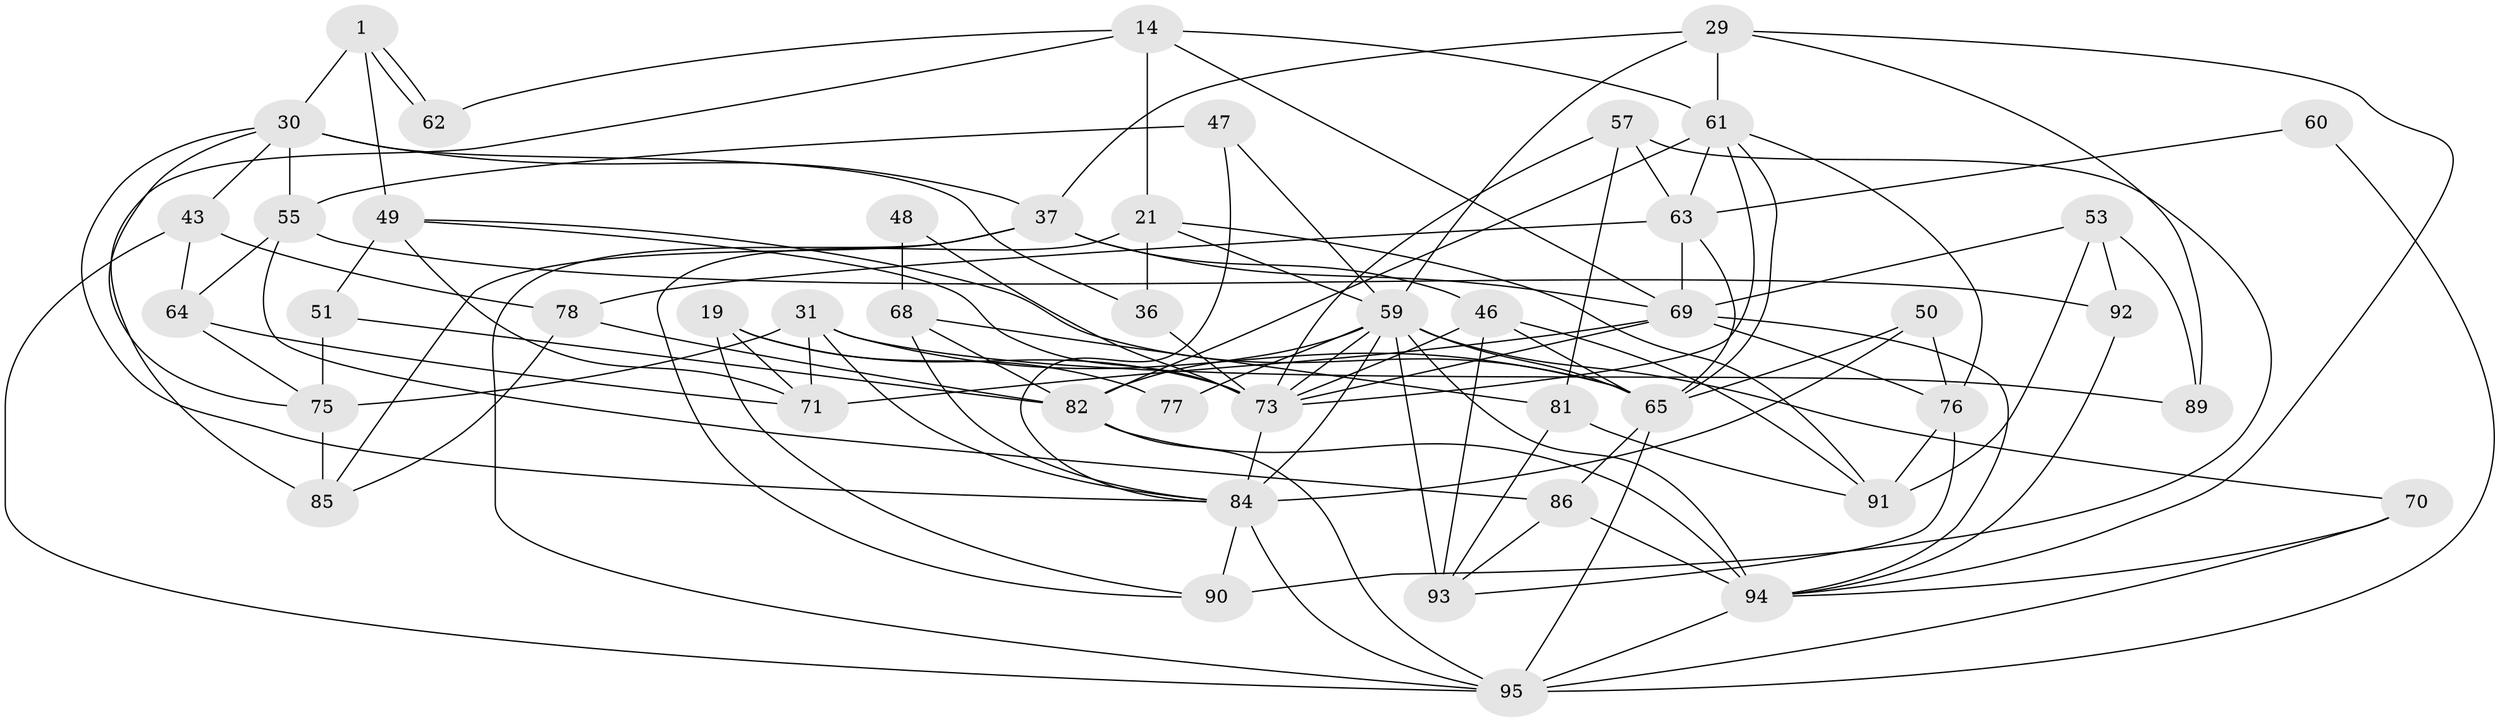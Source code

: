 // original degree distribution, {5: 0.24210526315789474, 2: 0.11578947368421053, 3: 0.29473684210526313, 4: 0.23157894736842105, 6: 0.07368421052631578, 8: 0.010526315789473684, 7: 0.031578947368421054}
// Generated by graph-tools (version 1.1) at 2025/49/03/09/25 04:49:10]
// undirected, 47 vertices, 117 edges
graph export_dot {
graph [start="1"]
  node [color=gray90,style=filled];
  1;
  14;
  19;
  21;
  29;
  30 [super="+27"];
  31 [super="+4"];
  36;
  37 [super="+3"];
  43;
  46 [super="+22"];
  47;
  48;
  49 [super="+39"];
  50;
  51;
  53;
  55 [super="+34+41"];
  57;
  59 [super="+24+35+44"];
  60;
  61 [super="+58"];
  62;
  63 [super="+45+25"];
  64;
  65 [super="+54"];
  68;
  69 [super="+56+15"];
  70 [super="+11"];
  71;
  73 [super="+16+72+42"];
  75 [super="+74"];
  76 [super="+33"];
  77;
  78;
  81;
  82 [super="+28+32"];
  84 [super="+52"];
  85 [super="+8"];
  86 [super="+80"];
  89;
  90 [super="+79"];
  91 [super="+2+87"];
  92;
  93 [super="+67"];
  94 [super="+40+66"];
  95 [super="+83+88"];
  1 -- 62;
  1 -- 62;
  1 -- 49 [weight=2];
  1 -- 30;
  14 -- 61;
  14 -- 21;
  14 -- 62;
  14 -- 85;
  14 -- 69;
  19 -- 71;
  19 -- 77;
  19 -- 90;
  19 -- 73;
  21 -- 36;
  21 -- 91;
  21 -- 90;
  21 -- 59;
  29 -- 89;
  29 -- 37;
  29 -- 61;
  29 -- 59;
  29 -- 94;
  30 -- 75;
  30 -- 36;
  30 -- 43;
  30 -- 37 [weight=2];
  30 -- 55;
  30 -- 84;
  31 -- 71;
  31 -- 65;
  31 -- 89;
  31 -- 75;
  31 -- 84;
  36 -- 73;
  37 -- 85;
  37 -- 46;
  37 -- 95;
  37 -- 69;
  43 -- 64;
  43 -- 78;
  43 -- 95;
  46 -- 65 [weight=2];
  46 -- 91 [weight=2];
  46 -- 73;
  46 -- 93 [weight=2];
  47 -- 84;
  47 -- 59;
  47 -- 55;
  48 -- 68;
  48 -- 73;
  49 -- 65;
  49 -- 71;
  49 -- 51;
  49 -- 73;
  50 -- 84;
  50 -- 76;
  50 -- 65;
  51 -- 75;
  51 -- 82;
  53 -- 89;
  53 -- 91;
  53 -- 92;
  53 -- 69;
  55 -- 86;
  55 -- 64;
  55 -- 92;
  57 -- 63;
  57 -- 81;
  57 -- 90 [weight=2];
  57 -- 73;
  59 -- 82 [weight=2];
  59 -- 93 [weight=3];
  59 -- 70;
  59 -- 65 [weight=2];
  59 -- 77;
  59 -- 94;
  59 -- 84;
  59 -- 73;
  60 -- 63;
  60 -- 95;
  61 -- 76;
  61 -- 73;
  61 -- 82 [weight=2];
  61 -- 65;
  61 -- 63;
  63 -- 78 [weight=2];
  63 -- 65 [weight=2];
  63 -- 69 [weight=2];
  64 -- 71;
  64 -- 75;
  65 -- 86;
  65 -- 95 [weight=2];
  68 -- 84;
  68 -- 81;
  68 -- 82;
  69 -- 94 [weight=2];
  69 -- 73 [weight=2];
  69 -- 71;
  69 -- 76;
  70 -- 94;
  70 -- 95;
  73 -- 84 [weight=2];
  75 -- 85 [weight=2];
  76 -- 91 [weight=2];
  76 -- 93;
  78 -- 85;
  78 -- 82;
  81 -- 93;
  81 -- 91;
  82 -- 94 [weight=2];
  82 -- 95 [weight=2];
  84 -- 90;
  84 -- 95;
  86 -- 93;
  86 -- 94 [weight=4];
  92 -- 94;
  94 -- 95;
}
